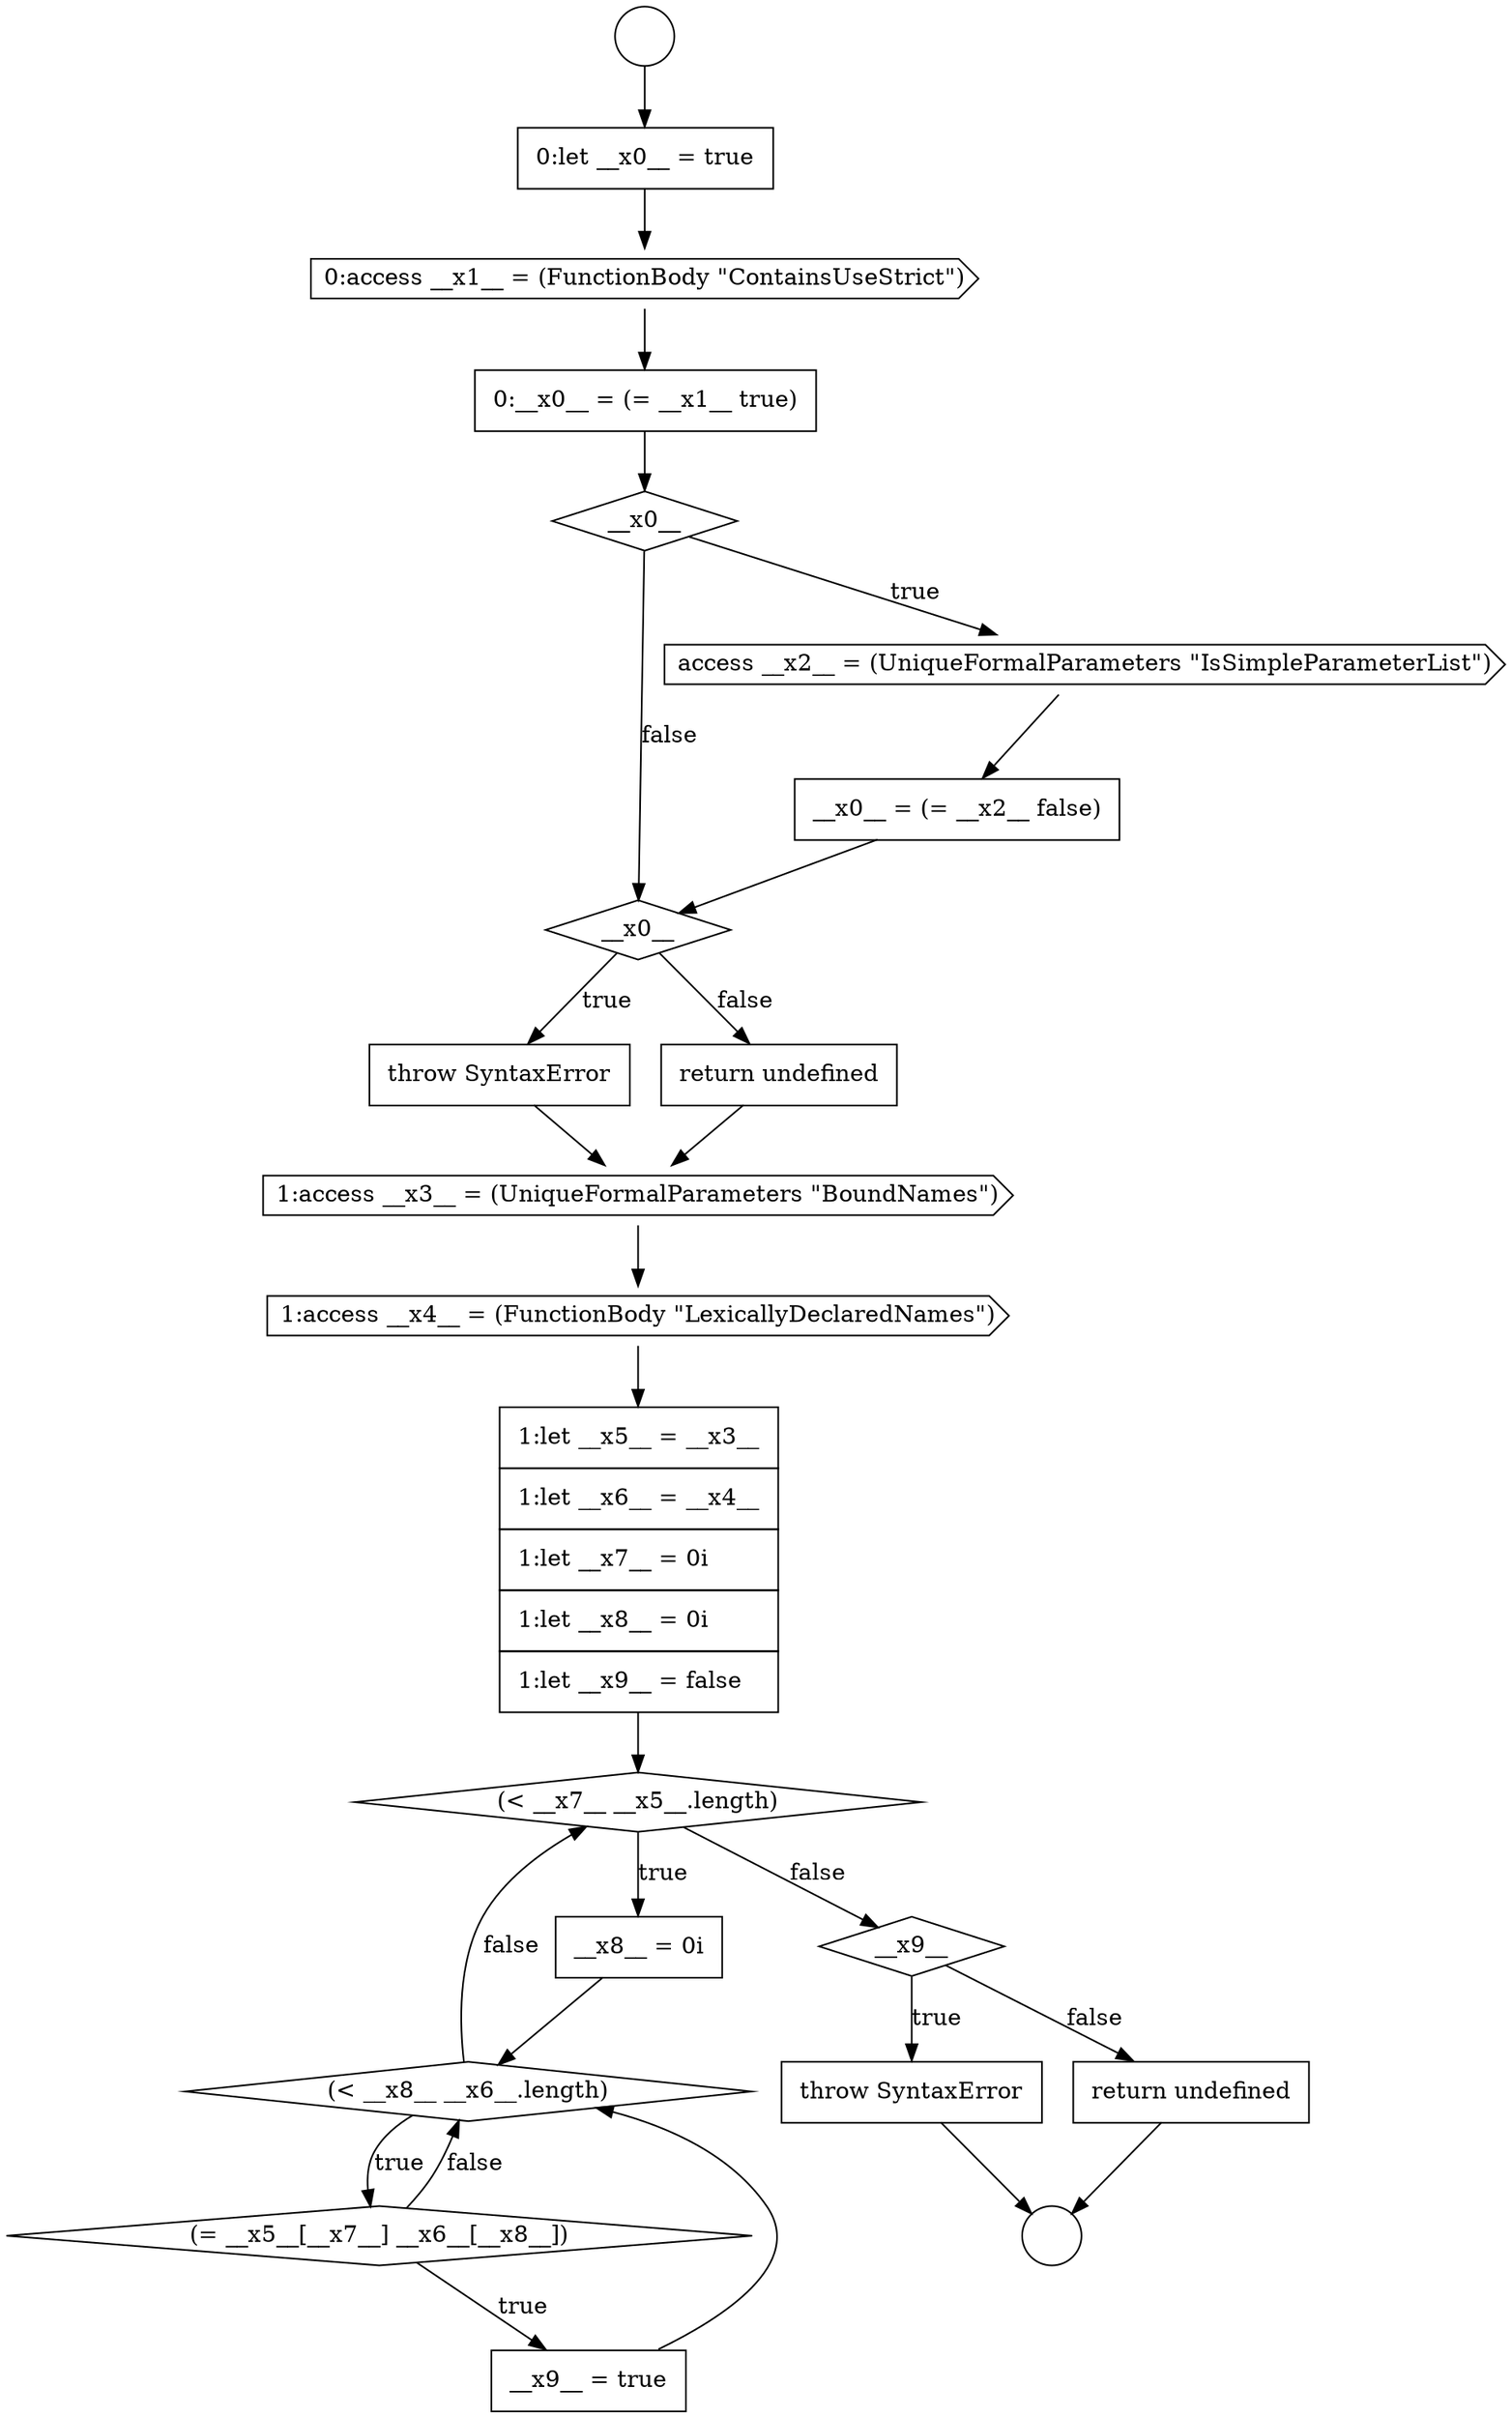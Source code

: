 digraph {
  node20432 [shape=none, margin=0, label=<<font color="black">
    <table border="0" cellborder="1" cellspacing="0" cellpadding="10">
      <tr><td align="left">__x0__ = (= __x2__ false)</td></tr>
    </table>
  </font>> color="black" fillcolor="white" style=filled]
  node20437 [shape=cds, label=<<font color="black">1:access __x4__ = (FunctionBody &quot;LexicallyDeclaredNames&quot;)</font>> color="black" fillcolor="white" style=filled]
  node20428 [shape=cds, label=<<font color="black">0:access __x1__ = (FunctionBody &quot;ContainsUseStrict&quot;)</font>> color="black" fillcolor="white" style=filled]
  node20441 [shape=diamond, label=<<font color="black">(&lt; __x8__ __x6__.length)</font>> color="black" fillcolor="white" style=filled]
  node20440 [shape=none, margin=0, label=<<font color="black">
    <table border="0" cellborder="1" cellspacing="0" cellpadding="10">
      <tr><td align="left">__x8__ = 0i</td></tr>
    </table>
  </font>> color="black" fillcolor="white" style=filled]
  node20445 [shape=none, margin=0, label=<<font color="black">
    <table border="0" cellborder="1" cellspacing="0" cellpadding="10">
      <tr><td align="left">throw SyntaxError</td></tr>
    </table>
  </font>> color="black" fillcolor="white" style=filled]
  node20433 [shape=diamond, label=<<font color="black">__x0__</font>> color="black" fillcolor="white" style=filled]
  node20431 [shape=cds, label=<<font color="black">access __x2__ = (UniqueFormalParameters &quot;IsSimpleParameterList&quot;)</font>> color="black" fillcolor="white" style=filled]
  node20434 [shape=none, margin=0, label=<<font color="black">
    <table border="0" cellborder="1" cellspacing="0" cellpadding="10">
      <tr><td align="left">throw SyntaxError</td></tr>
    </table>
  </font>> color="black" fillcolor="white" style=filled]
  node20426 [shape=circle label=" " color="black" fillcolor="white" style=filled]
  node20443 [shape=none, margin=0, label=<<font color="black">
    <table border="0" cellborder="1" cellspacing="0" cellpadding="10">
      <tr><td align="left">__x9__ = true</td></tr>
    </table>
  </font>> color="black" fillcolor="white" style=filled]
  node20430 [shape=diamond, label=<<font color="black">__x0__</font>> color="black" fillcolor="white" style=filled]
  node20435 [shape=none, margin=0, label=<<font color="black">
    <table border="0" cellborder="1" cellspacing="0" cellpadding="10">
      <tr><td align="left">return undefined</td></tr>
    </table>
  </font>> color="black" fillcolor="white" style=filled]
  node20438 [shape=none, margin=0, label=<<font color="black">
    <table border="0" cellborder="1" cellspacing="0" cellpadding="10">
      <tr><td align="left">1:let __x5__ = __x3__</td></tr>
      <tr><td align="left">1:let __x6__ = __x4__</td></tr>
      <tr><td align="left">1:let __x7__ = 0i</td></tr>
      <tr><td align="left">1:let __x8__ = 0i</td></tr>
      <tr><td align="left">1:let __x9__ = false</td></tr>
    </table>
  </font>> color="black" fillcolor="white" style=filled]
  node20442 [shape=diamond, label=<<font color="black">(= __x5__[__x7__] __x6__[__x8__])</font>> color="black" fillcolor="white" style=filled]
  node20446 [shape=none, margin=0, label=<<font color="black">
    <table border="0" cellborder="1" cellspacing="0" cellpadding="10">
      <tr><td align="left">return undefined</td></tr>
    </table>
  </font>> color="black" fillcolor="white" style=filled]
  node20425 [shape=circle label=" " color="black" fillcolor="white" style=filled]
  node20439 [shape=diamond, label=<<font color="black">(&lt; __x7__ __x5__.length)</font>> color="black" fillcolor="white" style=filled]
  node20429 [shape=none, margin=0, label=<<font color="black">
    <table border="0" cellborder="1" cellspacing="0" cellpadding="10">
      <tr><td align="left">0:__x0__ = (= __x1__ true)</td></tr>
    </table>
  </font>> color="black" fillcolor="white" style=filled]
  node20436 [shape=cds, label=<<font color="black">1:access __x3__ = (UniqueFormalParameters &quot;BoundNames&quot;)</font>> color="black" fillcolor="white" style=filled]
  node20427 [shape=none, margin=0, label=<<font color="black">
    <table border="0" cellborder="1" cellspacing="0" cellpadding="10">
      <tr><td align="left">0:let __x0__ = true</td></tr>
    </table>
  </font>> color="black" fillcolor="white" style=filled]
  node20444 [shape=diamond, label=<<font color="black">__x9__</font>> color="black" fillcolor="white" style=filled]
  node20432 -> node20433 [ color="black"]
  node20446 -> node20426 [ color="black"]
  node20434 -> node20436 [ color="black"]
  node20442 -> node20443 [label=<<font color="black">true</font>> color="black"]
  node20442 -> node20441 [label=<<font color="black">false</font>> color="black"]
  node20435 -> node20436 [ color="black"]
  node20443 -> node20441 [ color="black"]
  node20427 -> node20428 [ color="black"]
  node20428 -> node20429 [ color="black"]
  node20438 -> node20439 [ color="black"]
  node20430 -> node20431 [label=<<font color="black">true</font>> color="black"]
  node20430 -> node20433 [label=<<font color="black">false</font>> color="black"]
  node20437 -> node20438 [ color="black"]
  node20444 -> node20445 [label=<<font color="black">true</font>> color="black"]
  node20444 -> node20446 [label=<<font color="black">false</font>> color="black"]
  node20425 -> node20427 [ color="black"]
  node20431 -> node20432 [ color="black"]
  node20436 -> node20437 [ color="black"]
  node20441 -> node20442 [label=<<font color="black">true</font>> color="black"]
  node20441 -> node20439 [label=<<font color="black">false</font>> color="black"]
  node20440 -> node20441 [ color="black"]
  node20445 -> node20426 [ color="black"]
  node20439 -> node20440 [label=<<font color="black">true</font>> color="black"]
  node20439 -> node20444 [label=<<font color="black">false</font>> color="black"]
  node20429 -> node20430 [ color="black"]
  node20433 -> node20434 [label=<<font color="black">true</font>> color="black"]
  node20433 -> node20435 [label=<<font color="black">false</font>> color="black"]
}
